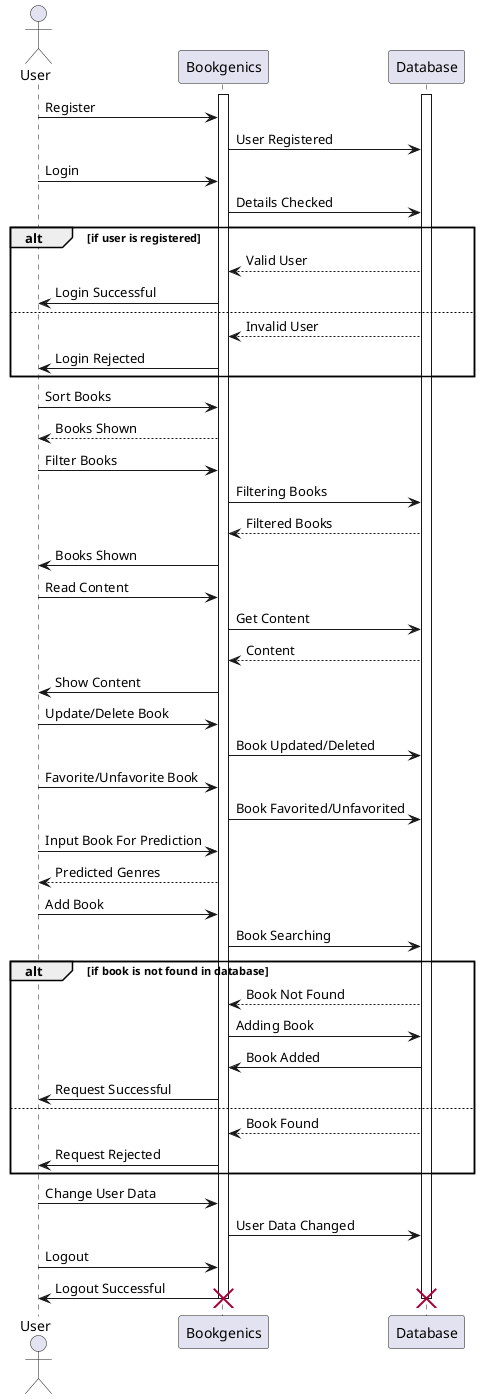 @startuml
actor User
participant Bookgenics
participant Database

activate Bookgenics
activate Database

User->Bookgenics : Register
Bookgenics->Database: User Registered
User->Bookgenics: Login
Bookgenics->Database: Details Checked

alt if user is registered
Database-->Bookgenics: Valid User
Bookgenics->User: Login Successful
else
Database-->Bookgenics: Invalid User
Bookgenics->User: Login Rejected
end

User->Bookgenics: Sort Books
Bookgenics-->User: Books Shown

User->Bookgenics: Filter Books
Bookgenics->Database: Filtering Books
Database-->Bookgenics: Filtered Books
Bookgenics->User: Books Shown

User->Bookgenics: Read Content
Bookgenics->Database: Get Content
Database-->Bookgenics: Content
Bookgenics->User: Show Content

User->Bookgenics: Update/Delete Book
Bookgenics->Database: Book Updated/Deleted

User->Bookgenics: Favorite/Unfavorite Book
Bookgenics->Database: Book Favorited/Unfavorited

User->Bookgenics: Input Book For Prediction
Bookgenics-->User: Predicted Genres

User->Bookgenics: Add Book
Bookgenics->Database: Book Searching

alt if book is not found in database
Database-->Bookgenics: Book Not Found
Bookgenics->Database: Adding Book
Database->Bookgenics: Book Added
Bookgenics->User: Request Successful
else
Database-->Bookgenics: Book Found
Bookgenics->User: Request Rejected
end

User->Bookgenics: Change User Data
Bookgenics->Database: User Data Changed

User->Bookgenics: Logout
Bookgenics->User: Logout Successful

destroy Bookgenics
destroy Database

@enduml